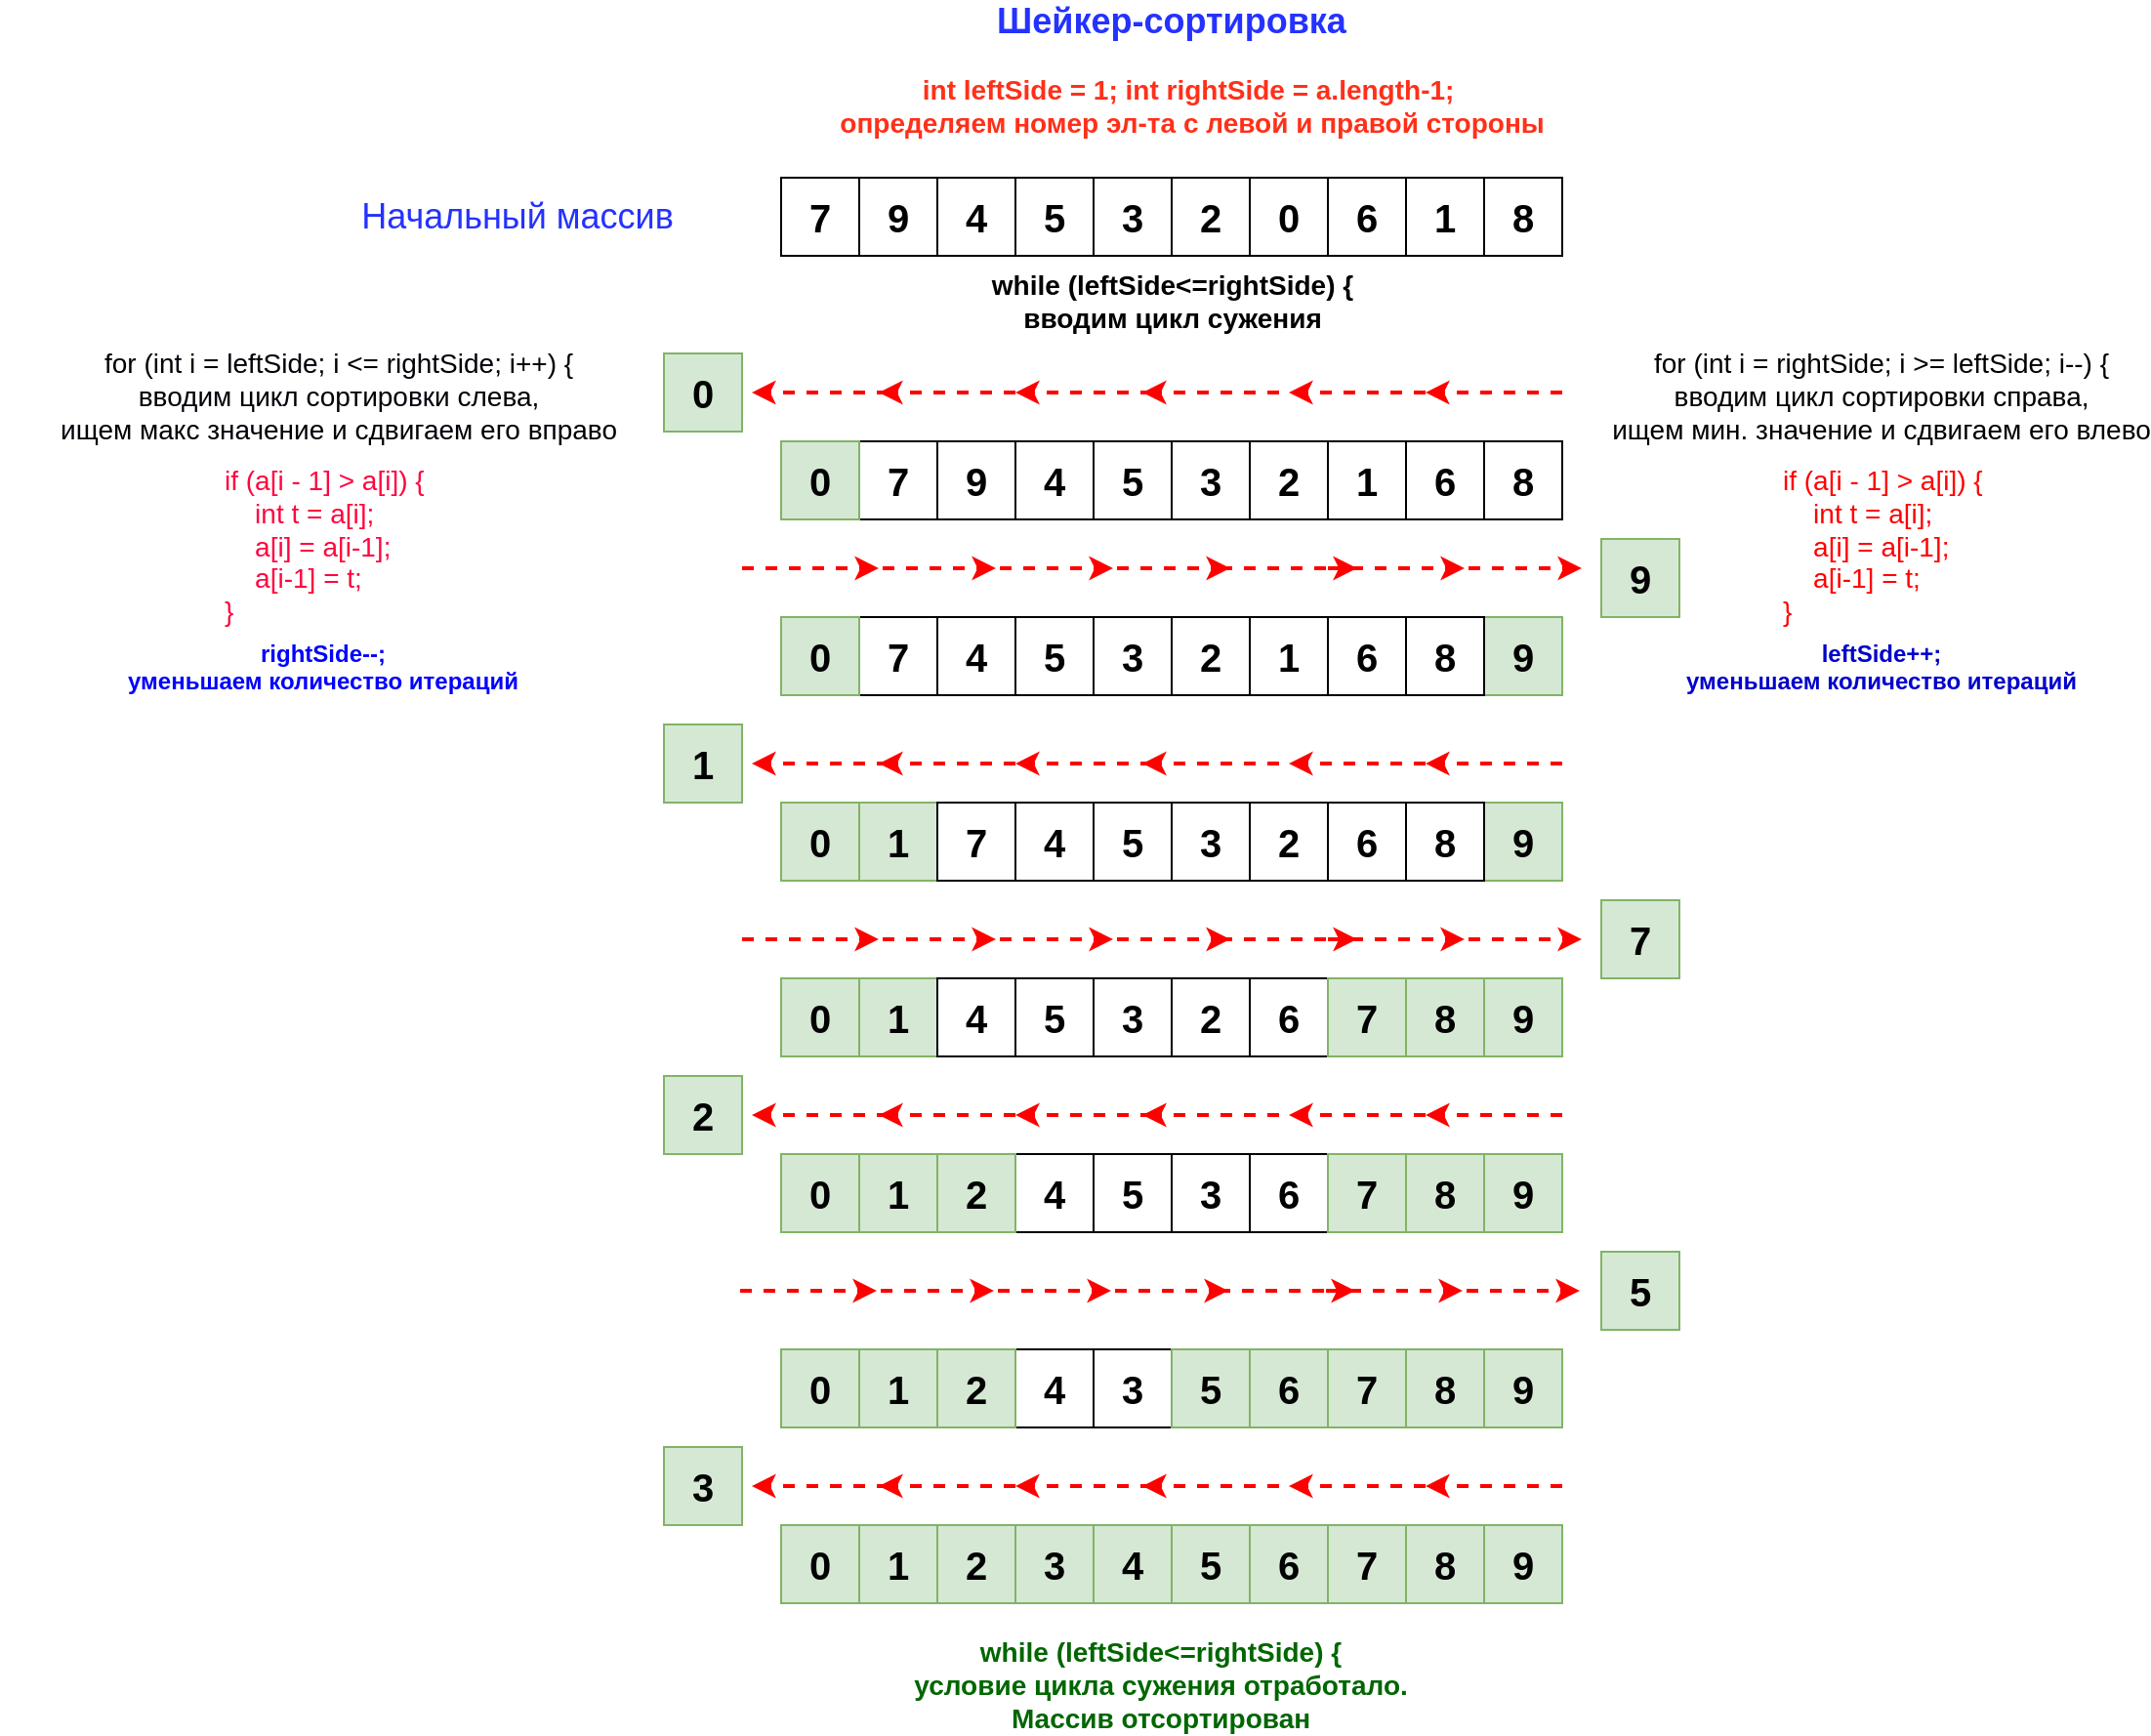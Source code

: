 <mxfile version="12.9.2" type="device"><diagram id="qAcr0wA3IVZA_w6A8hkg" name="Page-1"><mxGraphModel dx="1939" dy="1784" grid="1" gridSize="10" guides="1" tooltips="1" connect="1" arrows="1" fold="1" page="1" pageScale="1" pageWidth="827" pageHeight="1169" math="0" shadow="0"><root><mxCell id="0"/><mxCell id="1" parent="0"/><mxCell id="gMghLxjjUt4TGyl3MpMC-1" value="&lt;h2 style=&quot;font-size: 20px;&quot;&gt;7&lt;/h2&gt;" style="whiteSpace=wrap;html=1;aspect=fixed;fontStyle=1;fontSize=20;" vertex="1" parent="1"><mxGeometry x="220" y="80" width="40" height="40" as="geometry"/></mxCell><mxCell id="gMghLxjjUt4TGyl3MpMC-2" value="9" style="whiteSpace=wrap;html=1;aspect=fixed;fontStyle=1;fontSize=20;" vertex="1" parent="1"><mxGeometry x="260" y="80" width="40" height="40" as="geometry"/></mxCell><mxCell id="gMghLxjjUt4TGyl3MpMC-3" value="4" style="whiteSpace=wrap;html=1;aspect=fixed;fontStyle=1;fontSize=20;" vertex="1" parent="1"><mxGeometry x="300" y="80" width="40" height="40" as="geometry"/></mxCell><mxCell id="gMghLxjjUt4TGyl3MpMC-4" value="5" style="whiteSpace=wrap;html=1;aspect=fixed;fontStyle=1;fontSize=20;" vertex="1" parent="1"><mxGeometry x="340" y="80" width="40" height="40" as="geometry"/></mxCell><mxCell id="gMghLxjjUt4TGyl3MpMC-5" value="3" style="whiteSpace=wrap;html=1;aspect=fixed;fontStyle=1;fontSize=20;" vertex="1" parent="1"><mxGeometry x="380" y="80" width="40" height="40" as="geometry"/></mxCell><mxCell id="gMghLxjjUt4TGyl3MpMC-6" value="2" style="whiteSpace=wrap;html=1;aspect=fixed;fontStyle=1;fontSize=20;" vertex="1" parent="1"><mxGeometry x="420" y="80" width="40" height="40" as="geometry"/></mxCell><mxCell id="gMghLxjjUt4TGyl3MpMC-7" value="0" style="whiteSpace=wrap;html=1;aspect=fixed;fontStyle=1;fontSize=20;" vertex="1" parent="1"><mxGeometry x="460" y="80" width="40" height="40" as="geometry"/></mxCell><mxCell id="gMghLxjjUt4TGyl3MpMC-8" value="6" style="whiteSpace=wrap;html=1;aspect=fixed;fontStyle=1;fontSize=20;" vertex="1" parent="1"><mxGeometry x="500" y="80" width="40" height="40" as="geometry"/></mxCell><mxCell id="gMghLxjjUt4TGyl3MpMC-9" value="1" style="whiteSpace=wrap;html=1;aspect=fixed;fontStyle=1;fontSize=20;" vertex="1" parent="1"><mxGeometry x="540" y="80" width="40" height="40" as="geometry"/></mxCell><mxCell id="gMghLxjjUt4TGyl3MpMC-10" value="8" style="whiteSpace=wrap;html=1;aspect=fixed;fontStyle=1;fontSize=20;" vertex="1" parent="1"><mxGeometry x="580" y="80" width="40" height="40" as="geometry"/></mxCell><mxCell id="gMghLxjjUt4TGyl3MpMC-11" value="Шейкер-сортировка" style="text;html=1;strokeColor=none;fillColor=none;align=center;verticalAlign=middle;whiteSpace=wrap;rounded=0;fontSize=18;fontStyle=1;fontColor=#2432FF;" vertex="1" parent="1"><mxGeometry x="320" y="-10" width="200" height="20" as="geometry"/></mxCell><mxCell id="gMghLxjjUt4TGyl3MpMC-12" value="Начальный массив" style="text;html=1;strokeColor=none;fillColor=none;align=center;verticalAlign=middle;whiteSpace=wrap;rounded=0;fontSize=18;fontColor=#2432FF;" vertex="1" parent="1"><mxGeometry x="-30" y="90" width="230" height="20" as="geometry"/></mxCell><mxCell id="gMghLxjjUt4TGyl3MpMC-13" value="int leftSide = 1;&amp;nbsp;&lt;b&gt;int rightSide = a.length-1;&lt;/b&gt;&amp;nbsp;&lt;br&gt;определяем номер эл-та с левой и правой стороны" style="text;html=1;fontSize=14;fontColor=#FF3019;fontStyle=1;align=center;" vertex="1" parent="1"><mxGeometry x="330" y="20" width="200" height="40" as="geometry"/></mxCell><mxCell id="gMghLxjjUt4TGyl3MpMC-16" value="while (leftSide&amp;lt;=rightSide) {&lt;br&gt;вводим цикл сужения" style="text;html=1;fontSize=14;fontColor=#000000;fontStyle=1;align=center;" vertex="1" parent="1"><mxGeometry x="245" y="120" width="350" height="30" as="geometry"/></mxCell><mxCell id="gMghLxjjUt4TGyl3MpMC-17" value="for (int i = rightSide; i &amp;gt;= leftSide; i--) { &lt;br&gt;вводим цикл сортировки справа, &lt;br&gt;ищем мин. значение и сдвигаем его влево" style="text;html=1;fontSize=14;fontColor=#000000;align=center;" vertex="1" parent="1"><mxGeometry x="660" y="160" width="245" height="30" as="geometry"/></mxCell><mxCell id="gMghLxjjUt4TGyl3MpMC-18" value="" style="endArrow=classic;html=1;fontSize=14;fontColor=#FF0000;dashed=1;strokeWidth=2;strokeColor=#FF0000;" edge="1" parent="1"><mxGeometry width="50" height="50" relative="1" as="geometry"><mxPoint x="620" y="190" as="sourcePoint"/><mxPoint x="550" y="190" as="targetPoint"/></mxGeometry></mxCell><mxCell id="gMghLxjjUt4TGyl3MpMC-19" value="" style="endArrow=classic;html=1;fontSize=14;fontColor=#FF0000;dashed=1;strokeWidth=2;strokeColor=#FF0000;" edge="1" parent="1"><mxGeometry width="50" height="50" relative="1" as="geometry"><mxPoint x="275" y="190" as="sourcePoint"/><mxPoint x="205" y="190" as="targetPoint"/></mxGeometry></mxCell><mxCell id="gMghLxjjUt4TGyl3MpMC-20" value="" style="endArrow=classic;html=1;fontSize=14;fontColor=#FF0000;dashed=1;strokeWidth=2;strokeColor=#FF0000;" edge="1" parent="1"><mxGeometry width="50" height="50" relative="1" as="geometry"><mxPoint x="340" y="190" as="sourcePoint"/><mxPoint x="270" y="190" as="targetPoint"/></mxGeometry></mxCell><mxCell id="gMghLxjjUt4TGyl3MpMC-21" value="" style="endArrow=classic;html=1;fontSize=14;fontColor=#FF0000;dashed=1;strokeWidth=2;strokeColor=#FF0000;" edge="1" parent="1"><mxGeometry width="50" height="50" relative="1" as="geometry"><mxPoint x="410" y="190" as="sourcePoint"/><mxPoint x="340" y="190" as="targetPoint"/></mxGeometry></mxCell><mxCell id="gMghLxjjUt4TGyl3MpMC-22" value="" style="endArrow=classic;html=1;fontSize=14;fontColor=#FF0000;dashed=1;strokeWidth=2;strokeColor=#FF0000;" edge="1" parent="1"><mxGeometry width="50" height="50" relative="1" as="geometry"><mxPoint x="475" y="190" as="sourcePoint"/><mxPoint x="405" y="190" as="targetPoint"/></mxGeometry></mxCell><mxCell id="gMghLxjjUt4TGyl3MpMC-23" value="" style="endArrow=classic;html=1;fontSize=14;fontColor=#FF0000;dashed=1;strokeWidth=2;strokeColor=#FF0000;" edge="1" parent="1"><mxGeometry width="50" height="50" relative="1" as="geometry"><mxPoint x="550" y="190" as="sourcePoint"/><mxPoint x="480" y="190" as="targetPoint"/></mxGeometry></mxCell><mxCell id="gMghLxjjUt4TGyl3MpMC-24" value="0" style="whiteSpace=wrap;html=1;aspect=fixed;fontStyle=1;fontSize=20;fillColor=#d5e8d4;strokeColor=#82b366;" vertex="1" parent="1"><mxGeometry x="160" y="170" width="40" height="40" as="geometry"/></mxCell><mxCell id="gMghLxjjUt4TGyl3MpMC-25" value="&lt;h2 style=&quot;font-size: 20px;&quot;&gt;7&lt;/h2&gt;" style="whiteSpace=wrap;html=1;aspect=fixed;fontStyle=1;fontSize=20;" vertex="1" parent="1"><mxGeometry x="260" y="215" width="40" height="40" as="geometry"/></mxCell><mxCell id="gMghLxjjUt4TGyl3MpMC-26" value="2" style="whiteSpace=wrap;html=1;aspect=fixed;fontStyle=1;fontSize=20;" vertex="1" parent="1"><mxGeometry x="460" y="215" width="40" height="40" as="geometry"/></mxCell><mxCell id="gMghLxjjUt4TGyl3MpMC-27" value="9" style="whiteSpace=wrap;html=1;aspect=fixed;fontStyle=1;fontSize=20;" vertex="1" parent="1"><mxGeometry x="300" y="215" width="40" height="40" as="geometry"/></mxCell><mxCell id="gMghLxjjUt4TGyl3MpMC-28" value="4" style="whiteSpace=wrap;html=1;aspect=fixed;fontStyle=1;fontSize=20;" vertex="1" parent="1"><mxGeometry x="340" y="215" width="40" height="40" as="geometry"/></mxCell><mxCell id="gMghLxjjUt4TGyl3MpMC-29" value="5" style="whiteSpace=wrap;html=1;aspect=fixed;fontStyle=1;fontSize=20;" vertex="1" parent="1"><mxGeometry x="380" y="215" width="40" height="40" as="geometry"/></mxCell><mxCell id="gMghLxjjUt4TGyl3MpMC-30" value="3" style="whiteSpace=wrap;html=1;aspect=fixed;fontStyle=1;fontSize=20;" vertex="1" parent="1"><mxGeometry x="420" y="215" width="40" height="40" as="geometry"/></mxCell><mxCell id="gMghLxjjUt4TGyl3MpMC-31" value="0" style="whiteSpace=wrap;html=1;aspect=fixed;fontStyle=1;fontSize=20;fillColor=#d5e8d4;strokeColor=#82b366;" vertex="1" parent="1"><mxGeometry x="220" y="215" width="40" height="40" as="geometry"/></mxCell><mxCell id="gMghLxjjUt4TGyl3MpMC-32" value="6" style="whiteSpace=wrap;html=1;aspect=fixed;fontStyle=1;fontSize=20;" vertex="1" parent="1"><mxGeometry x="540" y="215" width="40" height="40" as="geometry"/></mxCell><mxCell id="gMghLxjjUt4TGyl3MpMC-33" value="1" style="whiteSpace=wrap;html=1;aspect=fixed;fontStyle=1;fontSize=20;" vertex="1" parent="1"><mxGeometry x="500" y="215" width="40" height="40" as="geometry"/></mxCell><mxCell id="gMghLxjjUt4TGyl3MpMC-34" value="8" style="whiteSpace=wrap;html=1;aspect=fixed;fontStyle=1;fontSize=20;" vertex="1" parent="1"><mxGeometry x="580" y="215" width="40" height="40" as="geometry"/></mxCell><mxCell id="gMghLxjjUt4TGyl3MpMC-35" value="if (a[i - 1] &amp;gt; a[i]) { &lt;br&gt;&amp;nbsp; &amp;nbsp; int t = a[i]; &lt;br&gt;&amp;nbsp; &amp;nbsp; a[i] = a[i-1]; &lt;br&gt;&amp;nbsp; &amp;nbsp; a[i-1] = t;&lt;br&gt;}" style="text;html=1;fontSize=14;fontColor=#FF0000;" vertex="1" parent="1"><mxGeometry x="731.25" y="220" width="102.5" height="30" as="geometry"/></mxCell><mxCell id="gMghLxjjUt4TGyl3MpMC-41" value="" style="endArrow=classic;html=1;dashed=1;strokeColor=#FF0000;strokeWidth=2;fontSize=14;fontColor=#FF0000;" edge="1" parent="1"><mxGeometry width="50" height="50" relative="1" as="geometry"><mxPoint x="200" y="280" as="sourcePoint"/><mxPoint x="270" y="280" as="targetPoint"/></mxGeometry></mxCell><mxCell id="gMghLxjjUt4TGyl3MpMC-43" value="leftSide++; &lt;br style=&quot;font-size: 12px;&quot;&gt;уменьшаем количество итераций" style="text;html=1;fontSize=12;fontColor=#0000CC;align=center;fontStyle=1" vertex="1" parent="1"><mxGeometry x="692.5" y="310" width="180" height="30" as="geometry"/></mxCell><mxCell id="gMghLxjjUt4TGyl3MpMC-47" value="for (int i = leftSide; i &amp;lt;= rightSide; i++) { &lt;br&gt;вводим цикл сортировки слева, &lt;br&gt;ищем макс значение и сдвигаем его вправо" style="text;html=1;fontSize=14;fontColor=#000008;fontStyle=0;align=center;" vertex="1" parent="1"><mxGeometry x="-67.5" y="160" width="120" height="30" as="geometry"/></mxCell><mxCell id="gMghLxjjUt4TGyl3MpMC-48" value="if (a[i - 1] &amp;gt; a[i]) { &lt;br&gt;&amp;nbsp; &amp;nbsp; int t = a[i]; &lt;br&gt;&amp;nbsp; &amp;nbsp; a[i] = a[i-1]; &lt;br&gt;&amp;nbsp; &amp;nbsp; a[i-1] = t;&lt;br&gt;}" style="text;html=1;fontSize=14;fontColor=#FF053F;fontStyle=0" vertex="1" parent="1"><mxGeometry x="-67.5" y="220" width="110" height="90" as="geometry"/></mxCell><mxCell id="gMghLxjjUt4TGyl3MpMC-49" value="rightSide--;&lt;br style=&quot;font-size: 12px&quot;&gt;уменьшаем количество итераций" style="text;html=1;fontSize=12;fontColor=#0000FF;fontStyle=1;align=center;" vertex="1" parent="1"><mxGeometry x="-180" y="310" width="330" height="30" as="geometry"/></mxCell><mxCell id="gMghLxjjUt4TGyl3MpMC-50" value="" style="endArrow=classic;html=1;dashed=1;strokeColor=#FF0000;strokeWidth=2;fontSize=14;fontColor=#FF0000;" edge="1" parent="1"><mxGeometry width="50" height="50" relative="1" as="geometry"><mxPoint x="260" y="280" as="sourcePoint"/><mxPoint x="330" y="280" as="targetPoint"/></mxGeometry></mxCell><mxCell id="gMghLxjjUt4TGyl3MpMC-51" value="" style="endArrow=classic;html=1;dashed=1;strokeColor=#FF0000;strokeWidth=2;fontSize=14;fontColor=#FF0000;" edge="1" parent="1"><mxGeometry width="50" height="50" relative="1" as="geometry"><mxPoint x="320" y="280" as="sourcePoint"/><mxPoint x="390" y="280" as="targetPoint"/></mxGeometry></mxCell><mxCell id="gMghLxjjUt4TGyl3MpMC-52" value="" style="endArrow=classic;html=1;dashed=1;strokeColor=#FF0000;strokeWidth=2;fontSize=14;fontColor=#FF0000;" edge="1" parent="1"><mxGeometry width="50" height="50" relative="1" as="geometry"><mxPoint x="380" y="280" as="sourcePoint"/><mxPoint x="450" y="280" as="targetPoint"/></mxGeometry></mxCell><mxCell id="gMghLxjjUt4TGyl3MpMC-53" value="" style="endArrow=classic;html=1;dashed=1;strokeColor=#FF0000;strokeWidth=2;fontSize=14;fontColor=#FF0000;" edge="1" parent="1"><mxGeometry width="50" height="50" relative="1" as="geometry"><mxPoint x="445" y="280" as="sourcePoint"/><mxPoint x="515" y="280" as="targetPoint"/></mxGeometry></mxCell><mxCell id="gMghLxjjUt4TGyl3MpMC-54" value="" style="endArrow=classic;html=1;dashed=1;strokeColor=#FF0000;strokeWidth=2;fontSize=14;fontColor=#FF0000;" edge="1" parent="1"><mxGeometry width="50" height="50" relative="1" as="geometry"><mxPoint x="500" y="280" as="sourcePoint"/><mxPoint x="570" y="280" as="targetPoint"/></mxGeometry></mxCell><mxCell id="gMghLxjjUt4TGyl3MpMC-55" value="" style="endArrow=classic;html=1;dashed=1;strokeColor=#FF0000;strokeWidth=2;fontSize=14;fontColor=#FF0000;" edge="1" parent="1"><mxGeometry width="50" height="50" relative="1" as="geometry"><mxPoint x="560" y="280" as="sourcePoint"/><mxPoint x="630" y="280" as="targetPoint"/></mxGeometry></mxCell><mxCell id="gMghLxjjUt4TGyl3MpMC-56" value="&lt;h2 style=&quot;font-size: 20px;&quot;&gt;7&lt;/h2&gt;" style="whiteSpace=wrap;html=1;aspect=fixed;fontStyle=1;fontSize=20;" vertex="1" parent="1"><mxGeometry x="260" y="305" width="40" height="40" as="geometry"/></mxCell><mxCell id="gMghLxjjUt4TGyl3MpMC-57" value="1" style="whiteSpace=wrap;html=1;aspect=fixed;fontStyle=1;fontSize=20;" vertex="1" parent="1"><mxGeometry x="460" y="305" width="40" height="40" as="geometry"/></mxCell><mxCell id="gMghLxjjUt4TGyl3MpMC-58" value="9" style="whiteSpace=wrap;html=1;aspect=fixed;fontStyle=1;fontSize=20;fillColor=#d5e8d4;strokeColor=#82b366;" vertex="1" parent="1"><mxGeometry x="580" y="305" width="40" height="40" as="geometry"/></mxCell><mxCell id="gMghLxjjUt4TGyl3MpMC-59" value="5" style="whiteSpace=wrap;html=1;aspect=fixed;fontStyle=1;fontSize=20;" vertex="1" parent="1"><mxGeometry x="340" y="305" width="40" height="40" as="geometry"/></mxCell><mxCell id="gMghLxjjUt4TGyl3MpMC-60" value="3" style="whiteSpace=wrap;html=1;aspect=fixed;fontStyle=1;fontSize=20;" vertex="1" parent="1"><mxGeometry x="380" y="305" width="40" height="40" as="geometry"/></mxCell><mxCell id="gMghLxjjUt4TGyl3MpMC-61" value="2" style="whiteSpace=wrap;html=1;aspect=fixed;fontStyle=1;fontSize=20;" vertex="1" parent="1"><mxGeometry x="420" y="305" width="40" height="40" as="geometry"/></mxCell><mxCell id="gMghLxjjUt4TGyl3MpMC-62" value="0" style="whiteSpace=wrap;html=1;aspect=fixed;fontStyle=1;fontSize=20;fillColor=#d5e8d4;strokeColor=#82b366;" vertex="1" parent="1"><mxGeometry x="220" y="305" width="40" height="40" as="geometry"/></mxCell><mxCell id="gMghLxjjUt4TGyl3MpMC-63" value="8" style="whiteSpace=wrap;html=1;aspect=fixed;fontStyle=1;fontSize=20;" vertex="1" parent="1"><mxGeometry x="540" y="305" width="40" height="40" as="geometry"/></mxCell><mxCell id="gMghLxjjUt4TGyl3MpMC-64" value="6" style="whiteSpace=wrap;html=1;aspect=fixed;fontStyle=1;fontSize=20;" vertex="1" parent="1"><mxGeometry x="500" y="305" width="40" height="40" as="geometry"/></mxCell><mxCell id="gMghLxjjUt4TGyl3MpMC-65" value="4" style="whiteSpace=wrap;html=1;aspect=fixed;fontStyle=1;fontSize=20;" vertex="1" parent="1"><mxGeometry x="300" y="305" width="40" height="40" as="geometry"/></mxCell><mxCell id="gMghLxjjUt4TGyl3MpMC-66" value="9" style="whiteSpace=wrap;html=1;aspect=fixed;fontStyle=1;fontSize=20;fillColor=#d5e8d4;strokeColor=#82b366;" vertex="1" parent="1"><mxGeometry x="640" y="265" width="40" height="40" as="geometry"/></mxCell><mxCell id="gMghLxjjUt4TGyl3MpMC-67" value="" style="endArrow=classic;html=1;fontSize=14;fontColor=#FF0000;dashed=1;strokeWidth=2;strokeColor=#FF0000;" edge="1" parent="1"><mxGeometry width="50" height="50" relative="1" as="geometry"><mxPoint x="620" y="380" as="sourcePoint"/><mxPoint x="550" y="380" as="targetPoint"/></mxGeometry></mxCell><mxCell id="gMghLxjjUt4TGyl3MpMC-68" value="" style="endArrow=classic;html=1;fontSize=14;fontColor=#FF0000;dashed=1;strokeWidth=2;strokeColor=#FF0000;" edge="1" parent="1"><mxGeometry width="50" height="50" relative="1" as="geometry"><mxPoint x="340" y="380" as="sourcePoint"/><mxPoint x="270" y="380" as="targetPoint"/></mxGeometry></mxCell><mxCell id="gMghLxjjUt4TGyl3MpMC-69" value="" style="endArrow=classic;html=1;fontSize=14;fontColor=#FF0000;dashed=1;strokeWidth=2;strokeColor=#FF0000;" edge="1" parent="1"><mxGeometry width="50" height="50" relative="1" as="geometry"><mxPoint x="410" y="380" as="sourcePoint"/><mxPoint x="340" y="380" as="targetPoint"/></mxGeometry></mxCell><mxCell id="gMghLxjjUt4TGyl3MpMC-70" value="" style="endArrow=classic;html=1;fontSize=14;fontColor=#FF0000;dashed=1;strokeWidth=2;strokeColor=#FF0000;" edge="1" parent="1"><mxGeometry width="50" height="50" relative="1" as="geometry"><mxPoint x="475" y="380" as="sourcePoint"/><mxPoint x="405" y="380" as="targetPoint"/></mxGeometry></mxCell><mxCell id="gMghLxjjUt4TGyl3MpMC-71" value="" style="endArrow=classic;html=1;fontSize=14;fontColor=#FF0000;dashed=1;strokeWidth=2;strokeColor=#FF0000;" edge="1" parent="1"><mxGeometry width="50" height="50" relative="1" as="geometry"><mxPoint x="550" y="380" as="sourcePoint"/><mxPoint x="480" y="380" as="targetPoint"/></mxGeometry></mxCell><mxCell id="gMghLxjjUt4TGyl3MpMC-72" value="" style="endArrow=classic;html=1;fontSize=14;fontColor=#FF0000;dashed=1;strokeWidth=2;strokeColor=#FF0000;" edge="1" parent="1"><mxGeometry width="50" height="50" relative="1" as="geometry"><mxPoint x="275" y="380" as="sourcePoint"/><mxPoint x="205" y="380" as="targetPoint"/></mxGeometry></mxCell><mxCell id="gMghLxjjUt4TGyl3MpMC-73" value="1" style="whiteSpace=wrap;html=1;aspect=fixed;fontStyle=1;fontSize=20;fillColor=#d5e8d4;strokeColor=#82b366;" vertex="1" parent="1"><mxGeometry x="160" y="360" width="40" height="40" as="geometry"/></mxCell><mxCell id="gMghLxjjUt4TGyl3MpMC-74" value="&lt;h2 style=&quot;font-size: 20px&quot;&gt;1&lt;/h2&gt;" style="whiteSpace=wrap;html=1;aspect=fixed;fontStyle=1;fontSize=20;fillColor=#d5e8d4;strokeColor=#82b366;" vertex="1" parent="1"><mxGeometry x="260" y="400" width="40" height="40" as="geometry"/></mxCell><mxCell id="gMghLxjjUt4TGyl3MpMC-75" value="2" style="whiteSpace=wrap;html=1;aspect=fixed;fontStyle=1;fontSize=20;" vertex="1" parent="1"><mxGeometry x="460" y="400" width="40" height="40" as="geometry"/></mxCell><mxCell id="gMghLxjjUt4TGyl3MpMC-76" value="9" style="whiteSpace=wrap;html=1;aspect=fixed;fontStyle=1;fontSize=20;fillColor=#d5e8d4;strokeColor=#82b366;" vertex="1" parent="1"><mxGeometry x="580" y="400" width="40" height="40" as="geometry"/></mxCell><mxCell id="gMghLxjjUt4TGyl3MpMC-77" value="4" style="whiteSpace=wrap;html=1;aspect=fixed;fontStyle=1;fontSize=20;" vertex="1" parent="1"><mxGeometry x="340" y="400" width="40" height="40" as="geometry"/></mxCell><mxCell id="gMghLxjjUt4TGyl3MpMC-78" value="5" style="whiteSpace=wrap;html=1;aspect=fixed;fontStyle=1;fontSize=20;" vertex="1" parent="1"><mxGeometry x="380" y="400" width="40" height="40" as="geometry"/></mxCell><mxCell id="gMghLxjjUt4TGyl3MpMC-79" value="3" style="whiteSpace=wrap;html=1;aspect=fixed;fontStyle=1;fontSize=20;" vertex="1" parent="1"><mxGeometry x="420" y="400" width="40" height="40" as="geometry"/></mxCell><mxCell id="gMghLxjjUt4TGyl3MpMC-80" value="0" style="whiteSpace=wrap;html=1;aspect=fixed;fontStyle=1;fontSize=20;fillColor=#d5e8d4;strokeColor=#82b366;" vertex="1" parent="1"><mxGeometry x="220" y="400" width="40" height="40" as="geometry"/></mxCell><mxCell id="gMghLxjjUt4TGyl3MpMC-81" value="8" style="whiteSpace=wrap;html=1;aspect=fixed;fontStyle=1;fontSize=20;" vertex="1" parent="1"><mxGeometry x="540" y="400" width="40" height="40" as="geometry"/></mxCell><mxCell id="gMghLxjjUt4TGyl3MpMC-82" value="6" style="whiteSpace=wrap;html=1;aspect=fixed;fontStyle=1;fontSize=20;" vertex="1" parent="1"><mxGeometry x="500" y="400" width="40" height="40" as="geometry"/></mxCell><mxCell id="gMghLxjjUt4TGyl3MpMC-83" value="7" style="whiteSpace=wrap;html=1;aspect=fixed;fontStyle=1;fontSize=20;" vertex="1" parent="1"><mxGeometry x="300" y="400" width="40" height="40" as="geometry"/></mxCell><mxCell id="gMghLxjjUt4TGyl3MpMC-84" value="" style="endArrow=classic;html=1;dashed=1;strokeColor=#FF0000;strokeWidth=2;fontSize=14;fontColor=#FF0000;" edge="1" parent="1"><mxGeometry width="50" height="50" relative="1" as="geometry"><mxPoint x="200" y="470" as="sourcePoint"/><mxPoint x="270" y="470" as="targetPoint"/></mxGeometry></mxCell><mxCell id="gMghLxjjUt4TGyl3MpMC-85" value="" style="endArrow=classic;html=1;dashed=1;strokeColor=#FF0000;strokeWidth=2;fontSize=14;fontColor=#FF0000;" edge="1" parent="1"><mxGeometry width="50" height="50" relative="1" as="geometry"><mxPoint x="260" y="470" as="sourcePoint"/><mxPoint x="330" y="470" as="targetPoint"/></mxGeometry></mxCell><mxCell id="gMghLxjjUt4TGyl3MpMC-86" value="" style="endArrow=classic;html=1;dashed=1;strokeColor=#FF0000;strokeWidth=2;fontSize=14;fontColor=#FF0000;" edge="1" parent="1"><mxGeometry width="50" height="50" relative="1" as="geometry"><mxPoint x="320" y="470" as="sourcePoint"/><mxPoint x="390" y="470" as="targetPoint"/></mxGeometry></mxCell><mxCell id="gMghLxjjUt4TGyl3MpMC-87" value="" style="endArrow=classic;html=1;dashed=1;strokeColor=#FF0000;strokeWidth=2;fontSize=14;fontColor=#FF0000;" edge="1" parent="1"><mxGeometry width="50" height="50" relative="1" as="geometry"><mxPoint x="380" y="470" as="sourcePoint"/><mxPoint x="450" y="470" as="targetPoint"/></mxGeometry></mxCell><mxCell id="gMghLxjjUt4TGyl3MpMC-88" value="" style="endArrow=classic;html=1;dashed=1;strokeColor=#FF0000;strokeWidth=2;fontSize=14;fontColor=#FF0000;" edge="1" parent="1"><mxGeometry width="50" height="50" relative="1" as="geometry"><mxPoint x="445" y="470" as="sourcePoint"/><mxPoint x="515" y="470" as="targetPoint"/></mxGeometry></mxCell><mxCell id="gMghLxjjUt4TGyl3MpMC-89" value="" style="endArrow=classic;html=1;dashed=1;strokeColor=#FF0000;strokeWidth=2;fontSize=14;fontColor=#FF0000;" edge="1" parent="1"><mxGeometry width="50" height="50" relative="1" as="geometry"><mxPoint x="500" y="470" as="sourcePoint"/><mxPoint x="570" y="470" as="targetPoint"/></mxGeometry></mxCell><mxCell id="gMghLxjjUt4TGyl3MpMC-90" value="" style="endArrow=classic;html=1;dashed=1;strokeColor=#FF0000;strokeWidth=2;fontSize=14;fontColor=#FF0000;" edge="1" parent="1"><mxGeometry width="50" height="50" relative="1" as="geometry"><mxPoint x="560" y="470" as="sourcePoint"/><mxPoint x="630" y="470" as="targetPoint"/></mxGeometry></mxCell><mxCell id="gMghLxjjUt4TGyl3MpMC-91" value="&lt;h2 style=&quot;font-size: 20px&quot;&gt;1&lt;/h2&gt;" style="whiteSpace=wrap;html=1;aspect=fixed;fontStyle=1;fontSize=20;fillColor=#d5e8d4;strokeColor=#82b366;" vertex="1" parent="1"><mxGeometry x="260" y="490" width="40" height="40" as="geometry"/></mxCell><mxCell id="gMghLxjjUt4TGyl3MpMC-92" value="6" style="whiteSpace=wrap;html=1;aspect=fixed;fontStyle=1;fontSize=20;" vertex="1" parent="1"><mxGeometry x="460" y="490" width="40" height="40" as="geometry"/></mxCell><mxCell id="gMghLxjjUt4TGyl3MpMC-93" value="9" style="whiteSpace=wrap;html=1;aspect=fixed;fontStyle=1;fontSize=20;fillColor=#d5e8d4;strokeColor=#82b366;" vertex="1" parent="1"><mxGeometry x="580" y="490" width="40" height="40" as="geometry"/></mxCell><mxCell id="gMghLxjjUt4TGyl3MpMC-94" value="5" style="whiteSpace=wrap;html=1;aspect=fixed;fontStyle=1;fontSize=20;" vertex="1" parent="1"><mxGeometry x="340" y="490" width="40" height="40" as="geometry"/></mxCell><mxCell id="gMghLxjjUt4TGyl3MpMC-95" value="3" style="whiteSpace=wrap;html=1;aspect=fixed;fontStyle=1;fontSize=20;" vertex="1" parent="1"><mxGeometry x="380" y="490" width="40" height="40" as="geometry"/></mxCell><mxCell id="gMghLxjjUt4TGyl3MpMC-96" value="2" style="whiteSpace=wrap;html=1;aspect=fixed;fontStyle=1;fontSize=20;" vertex="1" parent="1"><mxGeometry x="420" y="490" width="40" height="40" as="geometry"/></mxCell><mxCell id="gMghLxjjUt4TGyl3MpMC-97" value="0" style="whiteSpace=wrap;html=1;aspect=fixed;fontStyle=1;fontSize=20;fillColor=#d5e8d4;strokeColor=#82b366;" vertex="1" parent="1"><mxGeometry x="220" y="490" width="40" height="40" as="geometry"/></mxCell><mxCell id="gMghLxjjUt4TGyl3MpMC-98" value="8" style="whiteSpace=wrap;html=1;aspect=fixed;fontStyle=1;fontSize=20;fillColor=#d5e8d4;strokeColor=#82b366;" vertex="1" parent="1"><mxGeometry x="540" y="490" width="40" height="40" as="geometry"/></mxCell><mxCell id="gMghLxjjUt4TGyl3MpMC-99" value="7" style="whiteSpace=wrap;html=1;aspect=fixed;fontStyle=1;fontSize=20;fillColor=#d5e8d4;strokeColor=#82b366;" vertex="1" parent="1"><mxGeometry x="500" y="490" width="40" height="40" as="geometry"/></mxCell><mxCell id="gMghLxjjUt4TGyl3MpMC-100" value="4" style="whiteSpace=wrap;html=1;aspect=fixed;fontStyle=1;fontSize=20;" vertex="1" parent="1"><mxGeometry x="300" y="490" width="40" height="40" as="geometry"/></mxCell><mxCell id="gMghLxjjUt4TGyl3MpMC-101" value="7" style="whiteSpace=wrap;html=1;aspect=fixed;fontStyle=1;fontSize=20;fillColor=#d5e8d4;strokeColor=#82b366;" vertex="1" parent="1"><mxGeometry x="640" y="450" width="40" height="40" as="geometry"/></mxCell><mxCell id="gMghLxjjUt4TGyl3MpMC-103" value="" style="endArrow=classic;html=1;fontSize=14;fontColor=#FF0000;dashed=1;strokeWidth=2;strokeColor=#FF0000;" edge="1" parent="1"><mxGeometry width="50" height="50" relative="1" as="geometry"><mxPoint x="620" y="560" as="sourcePoint"/><mxPoint x="550" y="560" as="targetPoint"/></mxGeometry></mxCell><mxCell id="gMghLxjjUt4TGyl3MpMC-104" value="" style="endArrow=classic;html=1;fontSize=14;fontColor=#FF0000;dashed=1;strokeWidth=2;strokeColor=#FF0000;" edge="1" parent="1"><mxGeometry width="50" height="50" relative="1" as="geometry"><mxPoint x="340" y="560" as="sourcePoint"/><mxPoint x="270" y="560" as="targetPoint"/></mxGeometry></mxCell><mxCell id="gMghLxjjUt4TGyl3MpMC-105" value="" style="endArrow=classic;html=1;fontSize=14;fontColor=#FF0000;dashed=1;strokeWidth=2;strokeColor=#FF0000;" edge="1" parent="1"><mxGeometry width="50" height="50" relative="1" as="geometry"><mxPoint x="410" y="560" as="sourcePoint"/><mxPoint x="340" y="560" as="targetPoint"/></mxGeometry></mxCell><mxCell id="gMghLxjjUt4TGyl3MpMC-106" value="" style="endArrow=classic;html=1;fontSize=14;fontColor=#FF0000;dashed=1;strokeWidth=2;strokeColor=#FF0000;" edge="1" parent="1"><mxGeometry width="50" height="50" relative="1" as="geometry"><mxPoint x="475" y="560" as="sourcePoint"/><mxPoint x="405" y="560" as="targetPoint"/></mxGeometry></mxCell><mxCell id="gMghLxjjUt4TGyl3MpMC-107" value="" style="endArrow=classic;html=1;fontSize=14;fontColor=#FF0000;dashed=1;strokeWidth=2;strokeColor=#FF0000;" edge="1" parent="1"><mxGeometry width="50" height="50" relative="1" as="geometry"><mxPoint x="550" y="560" as="sourcePoint"/><mxPoint x="480" y="560" as="targetPoint"/></mxGeometry></mxCell><mxCell id="gMghLxjjUt4TGyl3MpMC-108" value="" style="endArrow=classic;html=1;fontSize=14;fontColor=#FF0000;dashed=1;strokeWidth=2;strokeColor=#FF0000;" edge="1" parent="1"><mxGeometry width="50" height="50" relative="1" as="geometry"><mxPoint x="275" y="560" as="sourcePoint"/><mxPoint x="205" y="560" as="targetPoint"/></mxGeometry></mxCell><mxCell id="gMghLxjjUt4TGyl3MpMC-109" value="2" style="whiteSpace=wrap;html=1;aspect=fixed;fontStyle=1;fontSize=20;fillColor=#d5e8d4;strokeColor=#82b366;" vertex="1" parent="1"><mxGeometry x="160" y="540" width="40" height="40" as="geometry"/></mxCell><mxCell id="gMghLxjjUt4TGyl3MpMC-110" value="&lt;h2 style=&quot;font-size: 20px&quot;&gt;1&lt;/h2&gt;" style="whiteSpace=wrap;html=1;aspect=fixed;fontStyle=1;fontSize=20;fillColor=#d5e8d4;strokeColor=#82b366;" vertex="1" parent="1"><mxGeometry x="260" y="580" width="40" height="40" as="geometry"/></mxCell><mxCell id="gMghLxjjUt4TGyl3MpMC-111" value="6" style="whiteSpace=wrap;html=1;aspect=fixed;fontStyle=1;fontSize=20;" vertex="1" parent="1"><mxGeometry x="460" y="580" width="40" height="40" as="geometry"/></mxCell><mxCell id="gMghLxjjUt4TGyl3MpMC-112" value="9" style="whiteSpace=wrap;html=1;aspect=fixed;fontStyle=1;fontSize=20;fillColor=#d5e8d4;strokeColor=#82b366;" vertex="1" parent="1"><mxGeometry x="580" y="580" width="40" height="40" as="geometry"/></mxCell><mxCell id="gMghLxjjUt4TGyl3MpMC-113" value="4" style="whiteSpace=wrap;html=1;aspect=fixed;fontStyle=1;fontSize=20;" vertex="1" parent="1"><mxGeometry x="340" y="580" width="40" height="40" as="geometry"/></mxCell><mxCell id="gMghLxjjUt4TGyl3MpMC-114" value="5" style="whiteSpace=wrap;html=1;aspect=fixed;fontStyle=1;fontSize=20;" vertex="1" parent="1"><mxGeometry x="380" y="580" width="40" height="40" as="geometry"/></mxCell><mxCell id="gMghLxjjUt4TGyl3MpMC-115" value="3" style="whiteSpace=wrap;html=1;aspect=fixed;fontStyle=1;fontSize=20;" vertex="1" parent="1"><mxGeometry x="420" y="580" width="40" height="40" as="geometry"/></mxCell><mxCell id="gMghLxjjUt4TGyl3MpMC-116" value="0" style="whiteSpace=wrap;html=1;aspect=fixed;fontStyle=1;fontSize=20;fillColor=#d5e8d4;strokeColor=#82b366;" vertex="1" parent="1"><mxGeometry x="220" y="580" width="40" height="40" as="geometry"/></mxCell><mxCell id="gMghLxjjUt4TGyl3MpMC-117" value="8" style="whiteSpace=wrap;html=1;aspect=fixed;fontStyle=1;fontSize=20;fillColor=#d5e8d4;strokeColor=#82b366;" vertex="1" parent="1"><mxGeometry x="540" y="580" width="40" height="40" as="geometry"/></mxCell><mxCell id="gMghLxjjUt4TGyl3MpMC-118" value="7" style="whiteSpace=wrap;html=1;aspect=fixed;fontStyle=1;fontSize=20;fillColor=#d5e8d4;strokeColor=#82b366;" vertex="1" parent="1"><mxGeometry x="500" y="580" width="40" height="40" as="geometry"/></mxCell><mxCell id="gMghLxjjUt4TGyl3MpMC-119" value="2" style="whiteSpace=wrap;html=1;aspect=fixed;fontStyle=1;fontSize=20;fillColor=#d5e8d4;strokeColor=#82b366;" vertex="1" parent="1"><mxGeometry x="300" y="580" width="40" height="40" as="geometry"/></mxCell><mxCell id="gMghLxjjUt4TGyl3MpMC-120" value="" style="endArrow=classic;html=1;dashed=1;strokeColor=#FF0000;strokeWidth=2;fontSize=14;fontColor=#FF0000;" edge="1" parent="1"><mxGeometry width="50" height="50" relative="1" as="geometry"><mxPoint x="199" y="650" as="sourcePoint"/><mxPoint x="269" y="650" as="targetPoint"/></mxGeometry></mxCell><mxCell id="gMghLxjjUt4TGyl3MpMC-121" value="" style="endArrow=classic;html=1;dashed=1;strokeColor=#FF0000;strokeWidth=2;fontSize=14;fontColor=#FF0000;" edge="1" parent="1"><mxGeometry width="50" height="50" relative="1" as="geometry"><mxPoint x="259" y="650" as="sourcePoint"/><mxPoint x="329" y="650" as="targetPoint"/></mxGeometry></mxCell><mxCell id="gMghLxjjUt4TGyl3MpMC-122" value="" style="endArrow=classic;html=1;dashed=1;strokeColor=#FF0000;strokeWidth=2;fontSize=14;fontColor=#FF0000;" edge="1" parent="1"><mxGeometry width="50" height="50" relative="1" as="geometry"><mxPoint x="319" y="650" as="sourcePoint"/><mxPoint x="389" y="650" as="targetPoint"/></mxGeometry></mxCell><mxCell id="gMghLxjjUt4TGyl3MpMC-123" value="" style="endArrow=classic;html=1;dashed=1;strokeColor=#FF0000;strokeWidth=2;fontSize=14;fontColor=#FF0000;" edge="1" parent="1"><mxGeometry width="50" height="50" relative="1" as="geometry"><mxPoint x="379" y="650" as="sourcePoint"/><mxPoint x="449" y="650" as="targetPoint"/></mxGeometry></mxCell><mxCell id="gMghLxjjUt4TGyl3MpMC-124" value="" style="endArrow=classic;html=1;dashed=1;strokeColor=#FF0000;strokeWidth=2;fontSize=14;fontColor=#FF0000;" edge="1" parent="1"><mxGeometry width="50" height="50" relative="1" as="geometry"><mxPoint x="444" y="650" as="sourcePoint"/><mxPoint x="514" y="650" as="targetPoint"/></mxGeometry></mxCell><mxCell id="gMghLxjjUt4TGyl3MpMC-125" value="" style="endArrow=classic;html=1;dashed=1;strokeColor=#FF0000;strokeWidth=2;fontSize=14;fontColor=#FF0000;" edge="1" parent="1"><mxGeometry width="50" height="50" relative="1" as="geometry"><mxPoint x="499" y="650" as="sourcePoint"/><mxPoint x="569" y="650" as="targetPoint"/></mxGeometry></mxCell><mxCell id="gMghLxjjUt4TGyl3MpMC-126" value="" style="endArrow=classic;html=1;dashed=1;strokeColor=#FF0000;strokeWidth=2;fontSize=14;fontColor=#FF0000;" edge="1" parent="1"><mxGeometry width="50" height="50" relative="1" as="geometry"><mxPoint x="559" y="650" as="sourcePoint"/><mxPoint x="629" y="650" as="targetPoint"/></mxGeometry></mxCell><mxCell id="gMghLxjjUt4TGyl3MpMC-127" value="5" style="whiteSpace=wrap;html=1;aspect=fixed;fontStyle=1;fontSize=20;fillColor=#d5e8d4;strokeColor=#82b366;" vertex="1" parent="1"><mxGeometry x="640" y="630" width="40" height="40" as="geometry"/></mxCell><mxCell id="gMghLxjjUt4TGyl3MpMC-128" value="&lt;h2 style=&quot;font-size: 20px&quot;&gt;1&lt;/h2&gt;" style="whiteSpace=wrap;html=1;aspect=fixed;fontStyle=1;fontSize=20;fillColor=#d5e8d4;strokeColor=#82b366;" vertex="1" parent="1"><mxGeometry x="260" y="680" width="40" height="40" as="geometry"/></mxCell><mxCell id="gMghLxjjUt4TGyl3MpMC-129" value="6" style="whiteSpace=wrap;html=1;aspect=fixed;fontStyle=1;fontSize=20;fillColor=#d5e8d4;strokeColor=#82b366;" vertex="1" parent="1"><mxGeometry x="460" y="680" width="40" height="40" as="geometry"/></mxCell><mxCell id="gMghLxjjUt4TGyl3MpMC-130" value="9" style="whiteSpace=wrap;html=1;aspect=fixed;fontStyle=1;fontSize=20;fillColor=#d5e8d4;strokeColor=#82b366;" vertex="1" parent="1"><mxGeometry x="580" y="680" width="40" height="40" as="geometry"/></mxCell><mxCell id="gMghLxjjUt4TGyl3MpMC-131" value="4" style="whiteSpace=wrap;html=1;aspect=fixed;fontStyle=1;fontSize=20;" vertex="1" parent="1"><mxGeometry x="340" y="680" width="40" height="40" as="geometry"/></mxCell><mxCell id="gMghLxjjUt4TGyl3MpMC-132" value="3" style="whiteSpace=wrap;html=1;aspect=fixed;fontStyle=1;fontSize=20;" vertex="1" parent="1"><mxGeometry x="380" y="680" width="40" height="40" as="geometry"/></mxCell><mxCell id="gMghLxjjUt4TGyl3MpMC-133" value="5" style="whiteSpace=wrap;html=1;aspect=fixed;fontStyle=1;fontSize=20;fillColor=#d5e8d4;strokeColor=#82b366;" vertex="1" parent="1"><mxGeometry x="420" y="680" width="40" height="40" as="geometry"/></mxCell><mxCell id="gMghLxjjUt4TGyl3MpMC-134" value="0" style="whiteSpace=wrap;html=1;aspect=fixed;fontStyle=1;fontSize=20;fillColor=#d5e8d4;strokeColor=#82b366;" vertex="1" parent="1"><mxGeometry x="220" y="680" width="40" height="40" as="geometry"/></mxCell><mxCell id="gMghLxjjUt4TGyl3MpMC-135" value="8" style="whiteSpace=wrap;html=1;aspect=fixed;fontStyle=1;fontSize=20;fillColor=#d5e8d4;strokeColor=#82b366;" vertex="1" parent="1"><mxGeometry x="540" y="680" width="40" height="40" as="geometry"/></mxCell><mxCell id="gMghLxjjUt4TGyl3MpMC-136" value="7" style="whiteSpace=wrap;html=1;aspect=fixed;fontStyle=1;fontSize=20;fillColor=#d5e8d4;strokeColor=#82b366;" vertex="1" parent="1"><mxGeometry x="500" y="680" width="40" height="40" as="geometry"/></mxCell><mxCell id="gMghLxjjUt4TGyl3MpMC-137" value="2" style="whiteSpace=wrap;html=1;aspect=fixed;fontStyle=1;fontSize=20;fillColor=#d5e8d4;strokeColor=#82b366;" vertex="1" parent="1"><mxGeometry x="300" y="680" width="40" height="40" as="geometry"/></mxCell><mxCell id="gMghLxjjUt4TGyl3MpMC-138" value="" style="endArrow=classic;html=1;fontSize=14;fontColor=#FF0000;dashed=1;strokeWidth=2;strokeColor=#FF0000;" edge="1" parent="1"><mxGeometry width="50" height="50" relative="1" as="geometry"><mxPoint x="620" y="750" as="sourcePoint"/><mxPoint x="550" y="750" as="targetPoint"/></mxGeometry></mxCell><mxCell id="gMghLxjjUt4TGyl3MpMC-139" value="" style="endArrow=classic;html=1;fontSize=14;fontColor=#FF0000;dashed=1;strokeWidth=2;strokeColor=#FF0000;" edge="1" parent="1"><mxGeometry width="50" height="50" relative="1" as="geometry"><mxPoint x="340" y="750" as="sourcePoint"/><mxPoint x="270" y="750" as="targetPoint"/></mxGeometry></mxCell><mxCell id="gMghLxjjUt4TGyl3MpMC-140" value="" style="endArrow=classic;html=1;fontSize=14;fontColor=#FF0000;dashed=1;strokeWidth=2;strokeColor=#FF0000;" edge="1" parent="1"><mxGeometry width="50" height="50" relative="1" as="geometry"><mxPoint x="410" y="750" as="sourcePoint"/><mxPoint x="340" y="750" as="targetPoint"/></mxGeometry></mxCell><mxCell id="gMghLxjjUt4TGyl3MpMC-141" value="" style="endArrow=classic;html=1;fontSize=14;fontColor=#FF0000;dashed=1;strokeWidth=2;strokeColor=#FF0000;" edge="1" parent="1"><mxGeometry width="50" height="50" relative="1" as="geometry"><mxPoint x="475" y="750" as="sourcePoint"/><mxPoint x="405" y="750" as="targetPoint"/></mxGeometry></mxCell><mxCell id="gMghLxjjUt4TGyl3MpMC-142" value="" style="endArrow=classic;html=1;fontSize=14;fontColor=#FF0000;dashed=1;strokeWidth=2;strokeColor=#FF0000;" edge="1" parent="1"><mxGeometry width="50" height="50" relative="1" as="geometry"><mxPoint x="550" y="750" as="sourcePoint"/><mxPoint x="480" y="750" as="targetPoint"/></mxGeometry></mxCell><mxCell id="gMghLxjjUt4TGyl3MpMC-143" value="" style="endArrow=classic;html=1;fontSize=14;fontColor=#FF0000;dashed=1;strokeWidth=2;strokeColor=#FF0000;" edge="1" parent="1"><mxGeometry width="50" height="50" relative="1" as="geometry"><mxPoint x="275" y="750" as="sourcePoint"/><mxPoint x="205" y="750" as="targetPoint"/></mxGeometry></mxCell><mxCell id="gMghLxjjUt4TGyl3MpMC-144" value="3" style="whiteSpace=wrap;html=1;aspect=fixed;fontStyle=1;fontSize=20;fillColor=#d5e8d4;strokeColor=#82b366;" vertex="1" parent="1"><mxGeometry x="160" y="730" width="40" height="40" as="geometry"/></mxCell><mxCell id="gMghLxjjUt4TGyl3MpMC-145" value="&lt;h2 style=&quot;font-size: 20px&quot;&gt;1&lt;/h2&gt;" style="whiteSpace=wrap;html=1;aspect=fixed;fontStyle=1;fontSize=20;fillColor=#d5e8d4;strokeColor=#82b366;" vertex="1" parent="1"><mxGeometry x="260" y="770" width="40" height="40" as="geometry"/></mxCell><mxCell id="gMghLxjjUt4TGyl3MpMC-146" value="6" style="whiteSpace=wrap;html=1;aspect=fixed;fontStyle=1;fontSize=20;fillColor=#d5e8d4;strokeColor=#82b366;" vertex="1" parent="1"><mxGeometry x="460" y="770" width="40" height="40" as="geometry"/></mxCell><mxCell id="gMghLxjjUt4TGyl3MpMC-147" value="9" style="whiteSpace=wrap;html=1;aspect=fixed;fontStyle=1;fontSize=20;fillColor=#d5e8d4;strokeColor=#82b366;" vertex="1" parent="1"><mxGeometry x="580" y="770" width="40" height="40" as="geometry"/></mxCell><mxCell id="gMghLxjjUt4TGyl3MpMC-148" value="3" style="whiteSpace=wrap;html=1;aspect=fixed;fontStyle=1;fontSize=20;fillColor=#d5e8d4;strokeColor=#82b366;" vertex="1" parent="1"><mxGeometry x="340" y="770" width="40" height="40" as="geometry"/></mxCell><mxCell id="gMghLxjjUt4TGyl3MpMC-149" value="4" style="whiteSpace=wrap;html=1;aspect=fixed;fontStyle=1;fontSize=20;fillColor=#d5e8d4;strokeColor=#82b366;" vertex="1" parent="1"><mxGeometry x="380" y="770" width="40" height="40" as="geometry"/></mxCell><mxCell id="gMghLxjjUt4TGyl3MpMC-150" value="5" style="whiteSpace=wrap;html=1;aspect=fixed;fontStyle=1;fontSize=20;fillColor=#d5e8d4;strokeColor=#82b366;" vertex="1" parent="1"><mxGeometry x="420" y="770" width="40" height="40" as="geometry"/></mxCell><mxCell id="gMghLxjjUt4TGyl3MpMC-151" value="0" style="whiteSpace=wrap;html=1;aspect=fixed;fontStyle=1;fontSize=20;fillColor=#d5e8d4;strokeColor=#82b366;" vertex="1" parent="1"><mxGeometry x="220" y="770" width="40" height="40" as="geometry"/></mxCell><mxCell id="gMghLxjjUt4TGyl3MpMC-152" value="8" style="whiteSpace=wrap;html=1;aspect=fixed;fontStyle=1;fontSize=20;fillColor=#d5e8d4;strokeColor=#82b366;" vertex="1" parent="1"><mxGeometry x="540" y="770" width="40" height="40" as="geometry"/></mxCell><mxCell id="gMghLxjjUt4TGyl3MpMC-153" value="7" style="whiteSpace=wrap;html=1;aspect=fixed;fontStyle=1;fontSize=20;fillColor=#d5e8d4;strokeColor=#82b366;" vertex="1" parent="1"><mxGeometry x="500" y="770" width="40" height="40" as="geometry"/></mxCell><mxCell id="gMghLxjjUt4TGyl3MpMC-154" value="2" style="whiteSpace=wrap;html=1;aspect=fixed;fontStyle=1;fontSize=20;fillColor=#d5e8d4;strokeColor=#82b366;" vertex="1" parent="1"><mxGeometry x="300" y="770" width="40" height="40" as="geometry"/></mxCell><mxCell id="gMghLxjjUt4TGyl3MpMC-155" value="while (leftSide&amp;lt;=rightSide) {&lt;br&gt;условие цикла сужения отработало.&lt;br&gt;Массив отсортирован" style="text;html=1;fontSize=14;fontStyle=1;align=center;fontColor=#006600;" vertex="1" parent="1"><mxGeometry x="239" y="820" width="350" height="30" as="geometry"/></mxCell></root></mxGraphModel></diagram></mxfile>